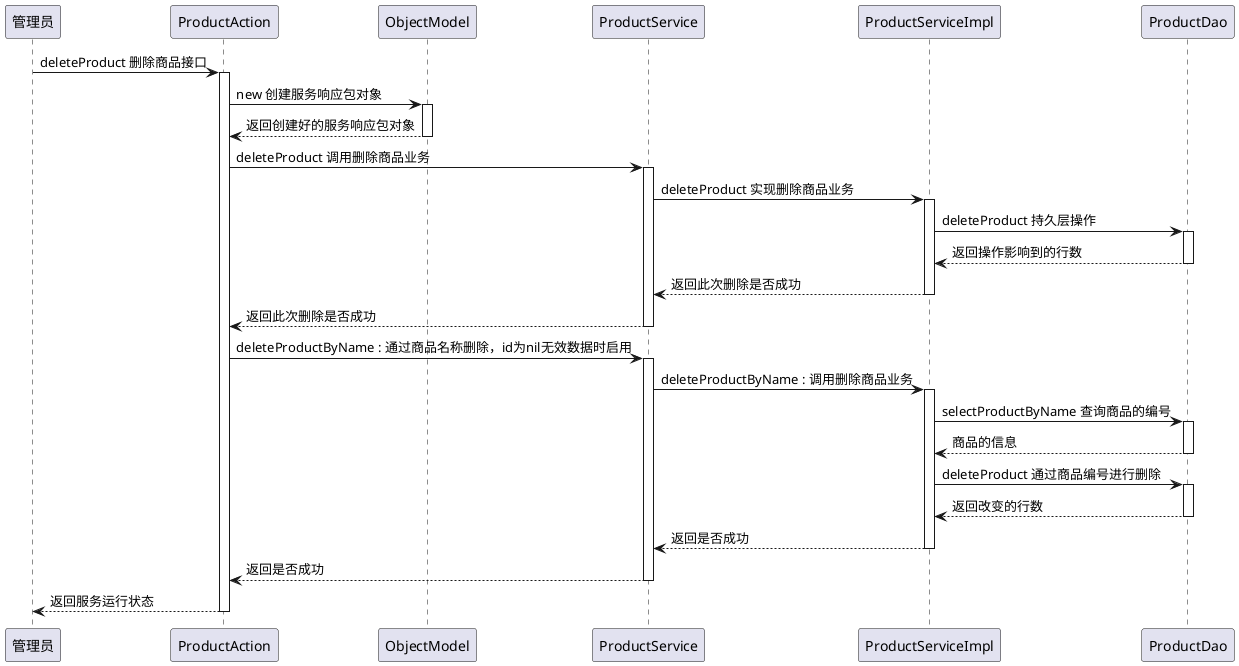 @startuml
participant 管理员
管理员 -> ProductAction : deleteProduct 删除商品接口
activate ProductAction
ProductAction -> ObjectModel : new 创建服务响应包对象
activate ObjectModel
ObjectModel --> ProductAction : 返回创建好的服务响应包对象
deactivate ObjectModel
ProductAction -> ProductService : deleteProduct 调用删除商品业务
activate ProductService
ProductService -> ProductServiceImpl : deleteProduct 实现删除商品业务
activate ProductServiceImpl
ProductServiceImpl -> ProductDao : deleteProduct 持久层操作
activate ProductDao
ProductDao --> ProductServiceImpl : 返回操作影响到的行数
deactivate ProductDao
ProductServiceImpl --> ProductService : 返回此次删除是否成功
deactivate ProductServiceImpl
ProductService --> ProductAction : 返回此次删除是否成功
deactivate ProductService
ProductAction -> ProductService : deleteProductByName : 通过商品名称删除，id为nil无效数据时启用
activate ProductService
ProductService -> ProductServiceImpl : deleteProductByName : 调用删除商品业务
activate ProductServiceImpl
ProductServiceImpl -> ProductDao : selectProductByName 查询商品的编号
activate ProductDao
ProductDao --> ProductServiceImpl : 商品的信息
deactivate ProductDao
ProductServiceImpl -> ProductDao : deleteProduct 通过商品编号进行删除
activate ProductDao
ProductDao --> ProductServiceImpl : 返回改变的行数
deactivate ProductDao
ProductServiceImpl --> ProductService : 返回是否成功
deactivate ProductServiceImpl
ProductService --> ProductAction : 返回是否成功
deactivate ProductService
return 返回服务运行状态
@enduml